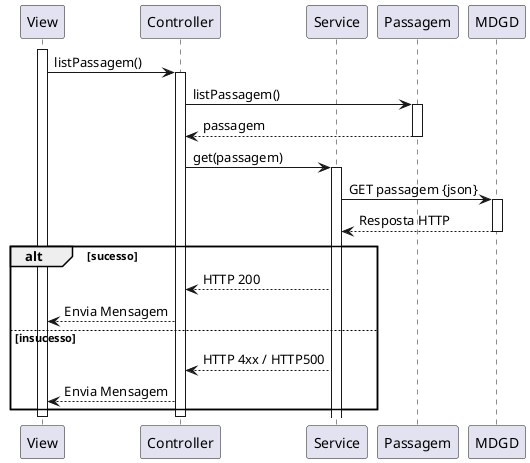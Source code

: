 @startuml vp3
participant View as view
participant Controller as ctrl
participant Service as svc
participant Passagem as model
participant MDGD as be

activate view
view -> ctrl : listPassagem()
activate ctrl
ctrl -> model : listPassagem()
activate model
model --> ctrl : passagem
deactivate model
ctrl -> svc: get(passagem)
activate svc
svc -> be: GET passagem {json}
activate be
be --> svc : Resposta HTTP
deactivate be
alt sucesso 
svc --> ctrl : HTTP 200
ctrl --> view : Envia Mensagem
else insucesso
svc --> ctrl : HTTP 4xx / HTTP500
ctrl --> view : Envia Mensagem
end
deactivate view
deactivate ctrl
@enduml